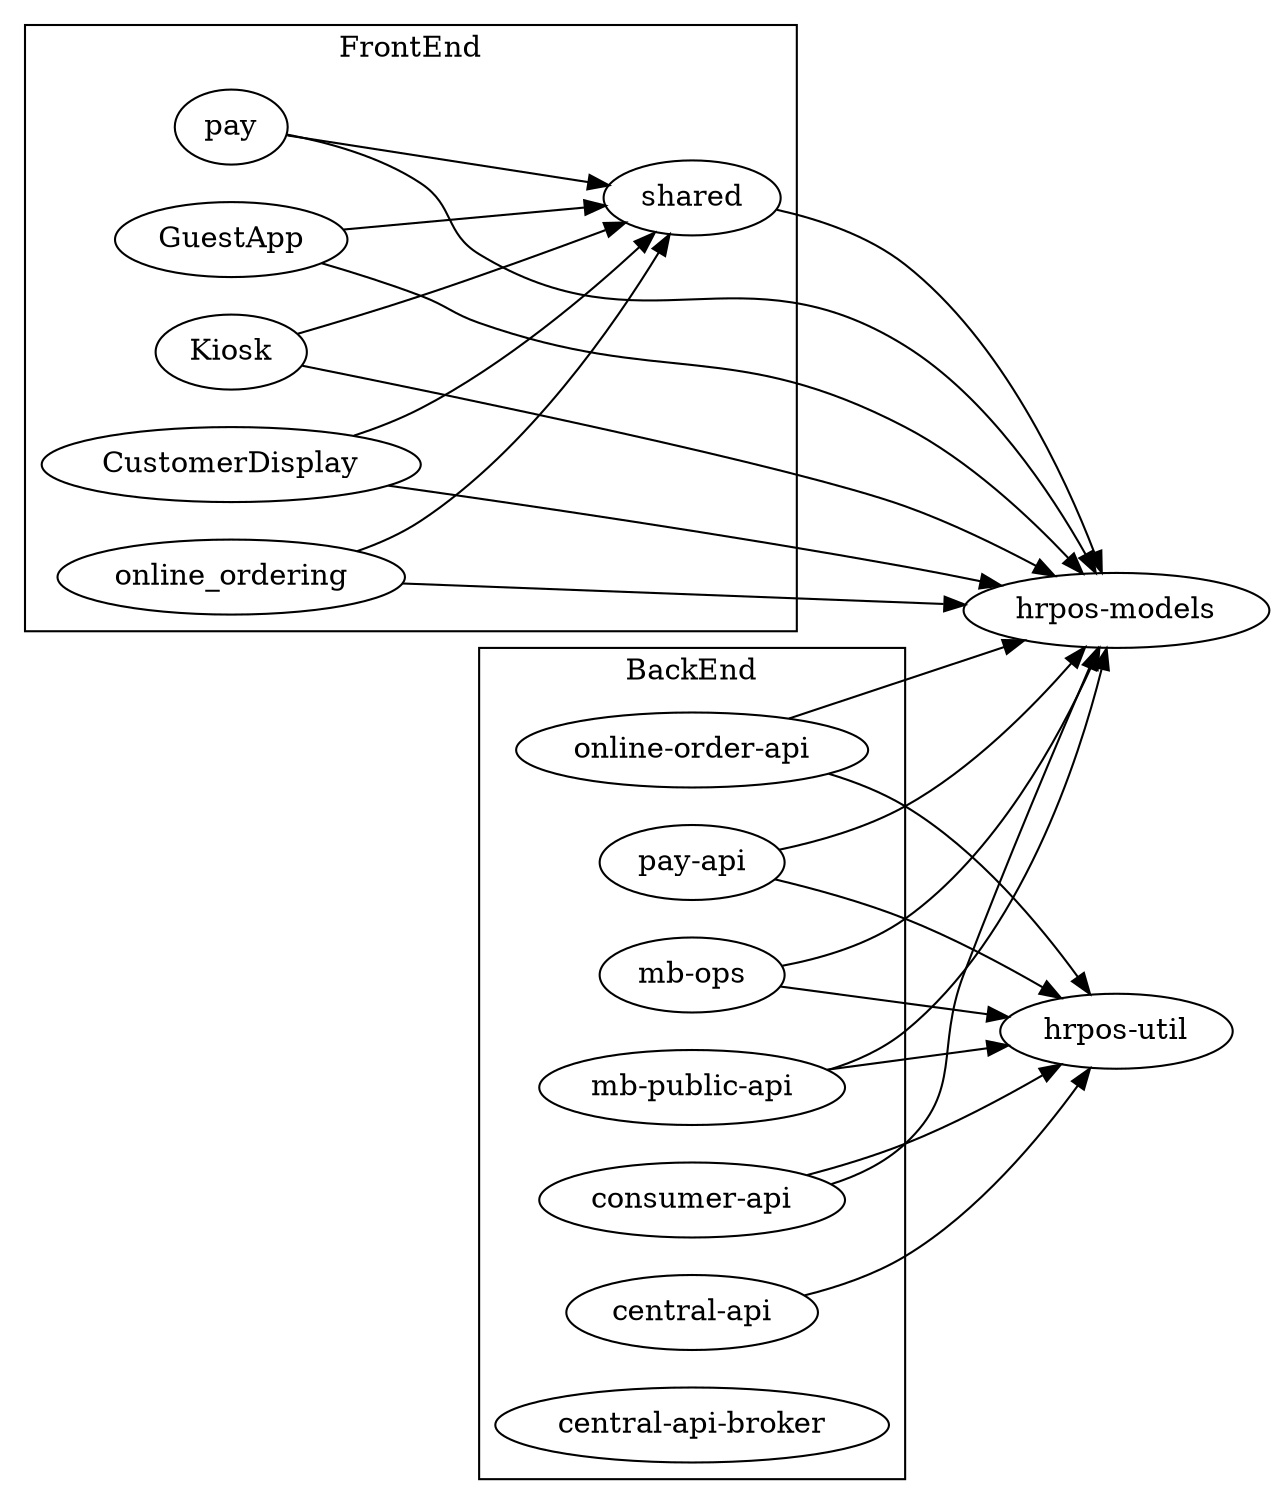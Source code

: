 digraph G {
    rankdir="LR"

    "GuestApp" -> { "hrpos-models" "shared" }
    "Kiosk" -> { "hrpos-models" "shared" }
    "CustomerDisplay" -> { "hrpos-models" "shared" }
    "online_ordering" -> { "hrpos-models" "shared" }

    "pay" -> { "hrpos-models" "shared" }

    "shared" -> "hrpos-models"

    "consumer-api" -> { "hrpos-models" "hrpos-util" }
    "online-order-api" -> { "hrpos-models" "hrpos-util" }
    "pay-api" -> { "hrpos-models" "hrpos-util" }
    "mb-ops" -> { "hrpos-models" "hrpos-util" }
    "mb-public-api" -> { "hrpos-models" "hrpos-util" }
    
    "central-api" -> "hrpos-util"

    "hrpos-util"

    "central-api-broker"

    subgraph cluster_apis {
        label="BackEnd"
        rank="same"
        "central-api"
        "mb-public-api"
        "pay-api"
        "consumer-api"
        "online-order-api"
        "mb-ops"
        "central-api-broker"
    }

    subgraph cluster_apps {
        label="FrontEnd"
        rank="same"
        "GuestApp"
        "Kiosk"
        "CustomerDisplay"
        "online_ordering"
        "pay"
        "shared"
    }
}